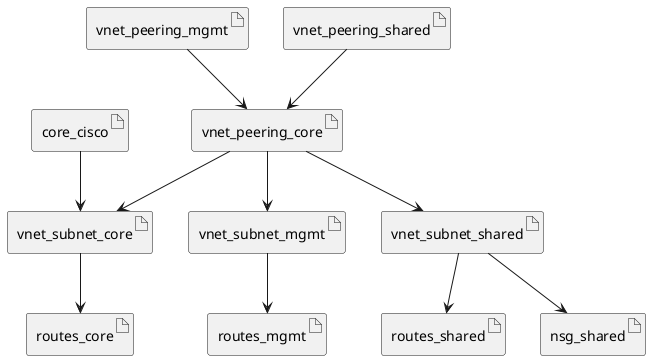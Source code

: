 @startuml

artifact routes_core
artifact routes_mgmt
artifact routes_shared
artifact nsg_shared
artifact vnet_subnet_core
artifact vnet_subnet_mgmt
artifact vnet_subnet_shared
artifact vnet_peering_core
artifact vnet_peering_mgmt
artifact vnet_peering_shared
artifact core_cisco

vnet_subnet_core --> routes_core
vnet_subnet_mgmt --> routes_mgmt
vnet_subnet_shared --> routes_shared
vnet_subnet_shared --> nsg_shared
vnet_peering_core --> vnet_subnet_core
vnet_peering_core --> vnet_subnet_mgmt
vnet_peering_core --> vnet_subnet_shared
vnet_peering_mgmt --> vnet_peering_core
vnet_peering_shared --> vnet_peering_core
core_cisco --> vnet_subnet_core

@enduml
